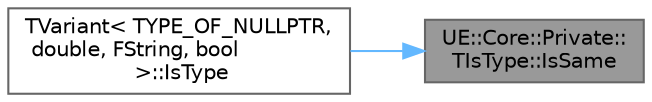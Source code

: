 digraph "UE::Core::Private::TIsType::IsSame"
{
 // INTERACTIVE_SVG=YES
 // LATEX_PDF_SIZE
  bgcolor="transparent";
  edge [fontname=Helvetica,fontsize=10,labelfontname=Helvetica,labelfontsize=10];
  node [fontname=Helvetica,fontsize=10,shape=box,height=0.2,width=0.4];
  rankdir="RL";
  Node1 [id="Node000001",label="UE::Core::Private::\lTIsType::IsSame",height=0.2,width=0.4,color="gray40", fillcolor="grey60", style="filled", fontcolor="black",tooltip="Check if the type at the provided index is the lookup type."];
  Node1 -> Node2 [id="edge1_Node000001_Node000002",dir="back",color="steelblue1",style="solid",tooltip=" "];
  Node2 [id="Node000002",label="TVariant\< TYPE_OF_NULLPTR,\l double, FString, bool\l \>::IsType",height=0.2,width=0.4,color="grey40", fillcolor="white", style="filled",URL="$d3/d99/classTVariant.html#aa103c1d5cc09b135dd37738aa7a834a3",tooltip=" "];
}
